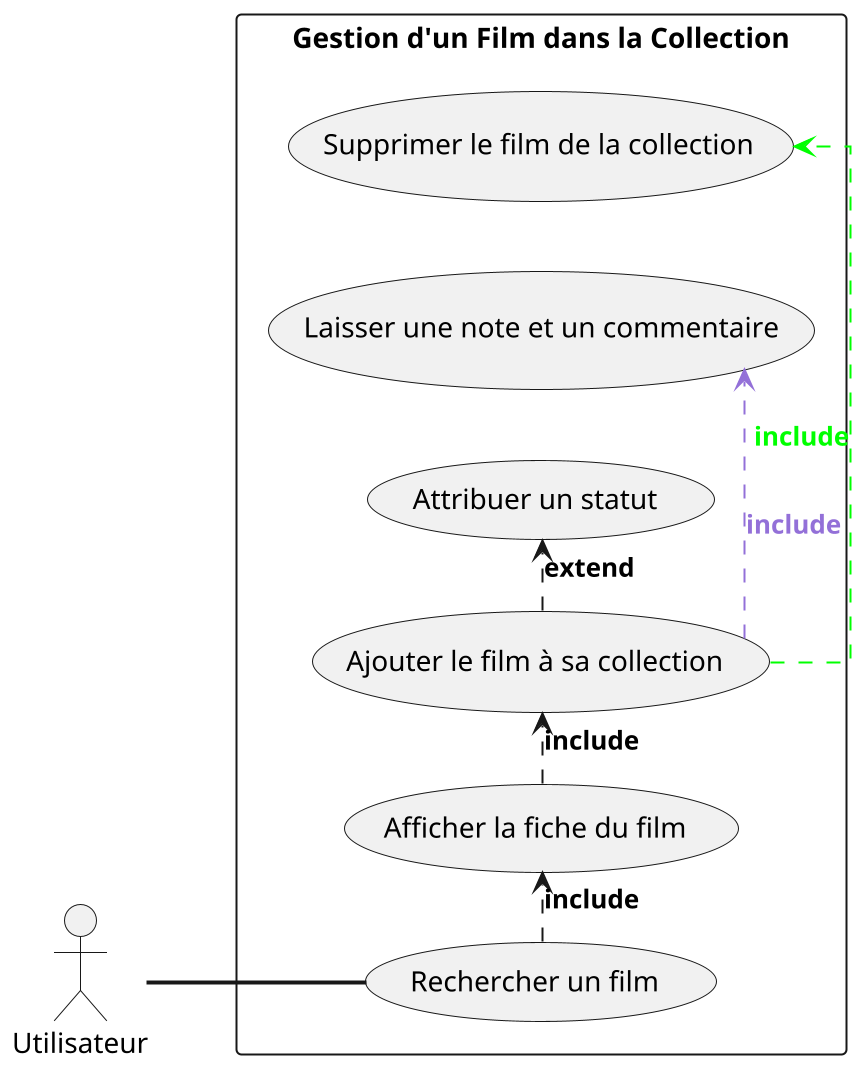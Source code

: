 @startuml SearchAndAdd
scale 2
left to right direction
skinparam PackageStyle rect
skinparam linetype ortho
actor Utilisateur
rectangle "Gestion d'un Film dans la Collection" {
  Utilisateur -- (Rechercher un film) #line.bold;  
  (Rechercher un film) .> (Afficher la fiche du film) #line.bold;line.dashed; : <b>include
  (Afficher la fiche du film) .> (Ajouter le film à sa collection) #line.bold;line.dashed; : <b>include
  (Ajouter le film à sa collection) .> (Supprimer le film de la collection) #line.bold;line.dashed;line:Lime;text:Lime; : <b>include
  (Ajouter le film à sa collection) .> (Laisser une note et un commentaire) #line.bold;line.dashed;line:MediumPurple;text:MediumPurple; : <b>include
  (Ajouter le film à sa collection) .> (Attribuer un statut) #line.bold;line.dashed; : <b>extend
}
@enduml
